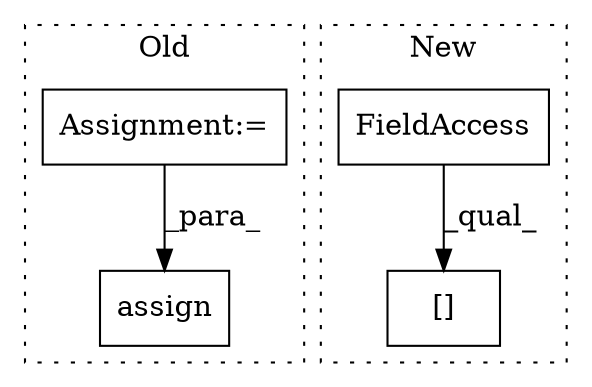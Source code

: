 digraph G {
subgraph cluster0 {
1 [label="assign" a="32" s="1859,1869" l="7,1" shape="box"];
4 [label="Assignment:=" a="7" s="1946" l="48" shape="box"];
label = "Old";
style="dotted";
}
subgraph cluster1 {
2 [label="[]" a="2" s="2304,2327" l="17,1" shape="box"];
3 [label="FieldAccess" a="22" s="2304" l="16" shape="box"];
label = "New";
style="dotted";
}
3 -> 2 [label="_qual_"];
4 -> 1 [label="_para_"];
}
